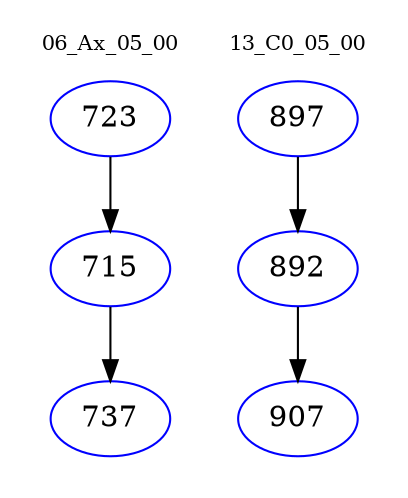 digraph{
subgraph cluster_0 {
color = white
label = "06_Ax_05_00";
fontsize=10;
T0_723 [label="723", color="blue"]
T0_723 -> T0_715 [color="black"]
T0_715 [label="715", color="blue"]
T0_715 -> T0_737 [color="black"]
T0_737 [label="737", color="blue"]
}
subgraph cluster_1 {
color = white
label = "13_C0_05_00";
fontsize=10;
T1_897 [label="897", color="blue"]
T1_897 -> T1_892 [color="black"]
T1_892 [label="892", color="blue"]
T1_892 -> T1_907 [color="black"]
T1_907 [label="907", color="blue"]
}
}
